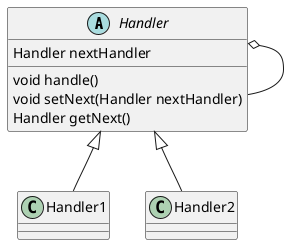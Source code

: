 @startuml

abstract class Handler{
    Handler nextHandler
    void handle()
    void setNext(Handler nextHandler)
    Handler getNext()
}

class Handler1{}

class Handler2{}

Handler o-- Handler
Handler <|-- Handler1
Handler <|-- Handler2

@enduml
